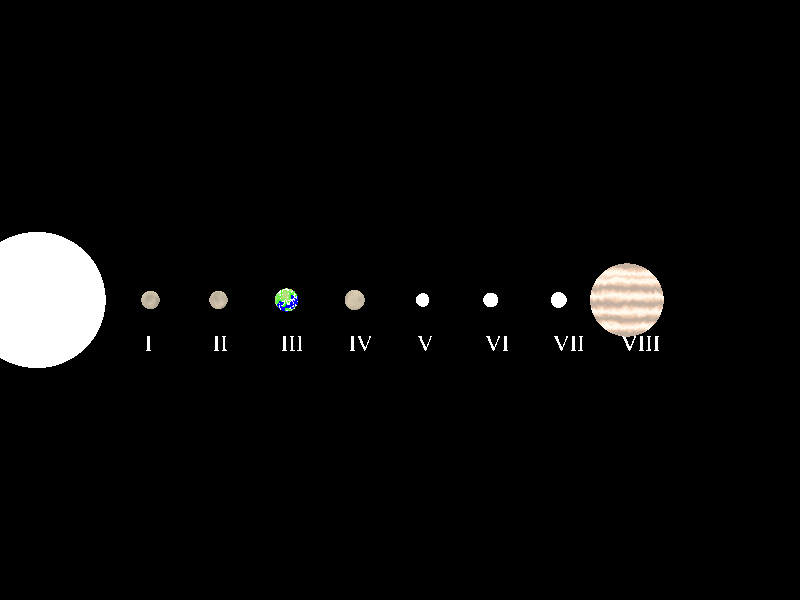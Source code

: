 // POV-Ray Scene file generated by System Simulator
// Generated on: Jul 10 2025

#include "colors.inc"
#include "functions.inc"
camera {
  location <14, 0, -100> // x, y (up), z (depth)
  look_at <14, 0, 0>
  right x * image_width / image_height
  angle 20 // Field of view
}

light_source { <0, 0, -10> color White * 1.5 }

background { color rgb <0, 0, 0.0> } // Tumma avaruus 

#declare bright_star= union {

light_source {
    <0, 0, 0>
    color rgb <1, 1, 1>

looks_like 
{
// Tähti (kirkas pallo)
sphere {
    <0, 0, 0>, 1
     texture {
        pigment { color rgb <1, 1, 0.8> } // Keltainen/valkoinen sävy 
        finish {
            emission 1
            diffuse 0.2
            specular 0.5
            roughness 0.01
        }
    }
}
}
}

// Mediheheku (säteilevä vaikutus tähden ympärillä)
 sphere {
    <0, 0, 0>, 1 // Hieman suurempi pallo hehkua varten
    hollow
    material {
        texture {
                  pigment { color rgbt <1, 1, 1, 1> } // Lähes läpinäkyvä  
 
        }

        interior {
            media {
                scattering { 3, rgb <1, 1, 0.8> * 1/20 }
                //emission 1/10000
                density { spherical poly_wave 2 density_map {
                    [0 color rgbt <0, 0, 0,1>]
                    [1 color rgbt <1, 1, 1,0>]
                }}
                samples 10,20

            }
        }
    }
scale 3
}

}

object {bright_star translate x*-2}

// Planet #0
sphere {
  <3.000000, 0.000000, 0.000000>, 0.402623 // Position and radius
  pigment {  
 wrinkles  scale 5 warp {turbulence 0.01 } scale 0.2  scale 0.5  
 color_map { 
  [0.0 rgb <0.266667, 0.25098, 0.203922> ] 
  [1.0 rgb <0.87451, 0.729412, 0.541176> ] 
  }// ... color map 
 } //...pigment 
    finish { diffuse 0.5 roughness 0.05 ambient 0}
  normal { granite scale 0.5 turbulence 0.2 bump_size -0.3 } // 
}

text { 

ttf "timrom.ttf"  "I"  0.15,0 
 pigment {color rgb <1,1,1> }
 translate y*-2.25 

 translate x*2.750000 

 }

// Planet #1
sphere {
  <6.000000, 0.000000, 0.000000>, 0.402562 // Position and radius
  pigment {  
 wrinkles  scale 5 warp {turbulence 0.01 } scale 0.2  scale 0.5  
 color_map { 
  [0.0 rgb <0.266667, 0.25098, 0.203922> ] 
  [1.0 rgb <0.87451, 0.729412, 0.541176> ] 
  }// ... color map 
 } //...pigment 
    finish { diffuse 0.5 roughness 0.05 ambient 0}
  normal { granite scale 0.5 turbulence 0.2 bump_size -0.3 } // 
}

text { 

ttf "timrom.ttf"  "II"  0.15,0 
 pigment {color rgb <1,1,1> }
 translate y*-2.25 

 translate x*5.750000 

 }

// Planet #2
sphere {
  <9.000000, 0.000000, 0.000000>, 0.512482 // Position and radius
  texture {  
  pigment {  
 wrinkles  scale 5 warp {turbulence 0.01 } scale 0.2  scale 0.5  
 color_map { 
  [0.0 rgb <0,0,1> ] 
  [0.5 rgb <0,0,1> ] 
  [0.5 rgb <0,1,0> ] 
  [1.0 rgb <0.796078, 0.545098, 0.345098> ] 
  }// ... color map 
 } //...pigment 
    finish { phong 0.8 } // Shiny finish
  normal { wrinkles scale y/10 scale 3 warp {turbulence 0.1} scale 0.1 bump_size 0.1 } // 
 } 
  texture { // clouds  
  pigment {  
 granite  turbulence 1 
 color_map { 
  [0.0 rgbt <0,0,0,1> ] 
  [0.3 rgbt <0,0,1,1> ] 
  [0.5 rgbt <1,1,10> ] 
  [1.0 rgbt <1,1,1,0> ] 
  }// ... color map 
 } //...pigment 
    finish { phong 0.8 ambient 0} // Shiny finish
 } 
}

text { 

ttf "timrom.ttf"  "III"  0.15,0 
 pigment {color rgb <1,1,1> }
 translate y*-2.25 

 translate x*8.750000 

 }

// Planet #3
sphere {
  <12.000000, 0.000000, 0.000000>, 0.446671 // Position and radius
  pigment {  
 wrinkles  scale 5 warp {turbulence 0.01 } scale 0.2  scale 0.5  
 color_map { 
  [0.0 rgb <0.266667, 0.25098, 0.203922> ] 
  [1.0 rgb <0.87451, 0.729412, 0.541176> ] 
  }// ... color map 
 } //...pigment 
    finish { diffuse 0.5 roughness 0.05 ambient 0}
  normal { granite scale 0.5 turbulence 0.2 bump_size -0.3 } // 
}

text { 

ttf "timrom.ttf"  "IV"  0.15,0 
 pigment {color rgb <1,1,1> }
 translate y*-2.25 

 translate x*11.750000 

 }

// Planet #4
sphere {
  <15.000000, 0.000000, 0.000000>, 0.298932 // Position and radius
  pigment { color rgb <1, 1, 1> } 
  finish { phong 0.8 ambient 0} // Shiny finish
  normal { agate scale 0.1  turbulence 0.2 bump_size -0.4  } // 
}

text { 

ttf "timrom.ttf"  "V"  0.15,0 
 pigment {color rgb <1,1,1> }
 translate y*-2.25 

 translate x*14.750000 

 }

// Planet #5
sphere {
  <18.000000, 0.000000, 0.000000>, 0.328561 // Position and radius
  pigment { color rgb <1, 1, 1> } 
  finish { phong 0.8 ambient 0} // Shiny finish
  normal { agate scale 0.1  turbulence 0.2 bump_size -0.4  } // 
}

text { 

ttf "timrom.ttf"  "VI"  0.15,0 
 pigment {color rgb <1,1,1> }
 translate y*-2.25 

 translate x*17.750000 

 }

// Planet #6
sphere {
  <21.000000, 0.000000, 0.000000>, 0.345741 // Position and radius
  pigment { color rgb <1, 1, 1> } 
  finish { phong 0.8 ambient 0} // Shiny finish
  normal { agate scale 0.1  turbulence 0.2 bump_size -0.4  } // 
}

text { 

ttf "timrom.ttf"  "VII"  0.15,0 
 pigment {color rgb <1,1,1> }
 translate y*-2.25 

 translate x*20.750000 

 }

// Planet #7
sphere {
  <24.000000, 0.000000, 0.000000>, 1.613146 // Position and radius
  pigment {  
 gradient y  sine_wave frequency 1.5 scale 5 warp {turbulence 0.5 } scale 1/5 turbulence 0.1   
 color_map { 
  [0.0 rgb <0.533333, 0.427451, 0.352941> ] 
  [0.5 rgb <0.917647, 0.631373, 0.454902> ] 
  [1.0 rgb <0.992157, 0.952941, 0.847059> ] 
  }// ... color map 
 } //...pigment 
    finish {  diffuse 0.65 ambient 0 } // Shiny finish
}

text { 

ttf "timrom.ttf"  "VIII"  0.15,0 
 pigment {color rgb <1,1,1> }
 translate y*-2.25 

 translate x*23.750000 

 }

